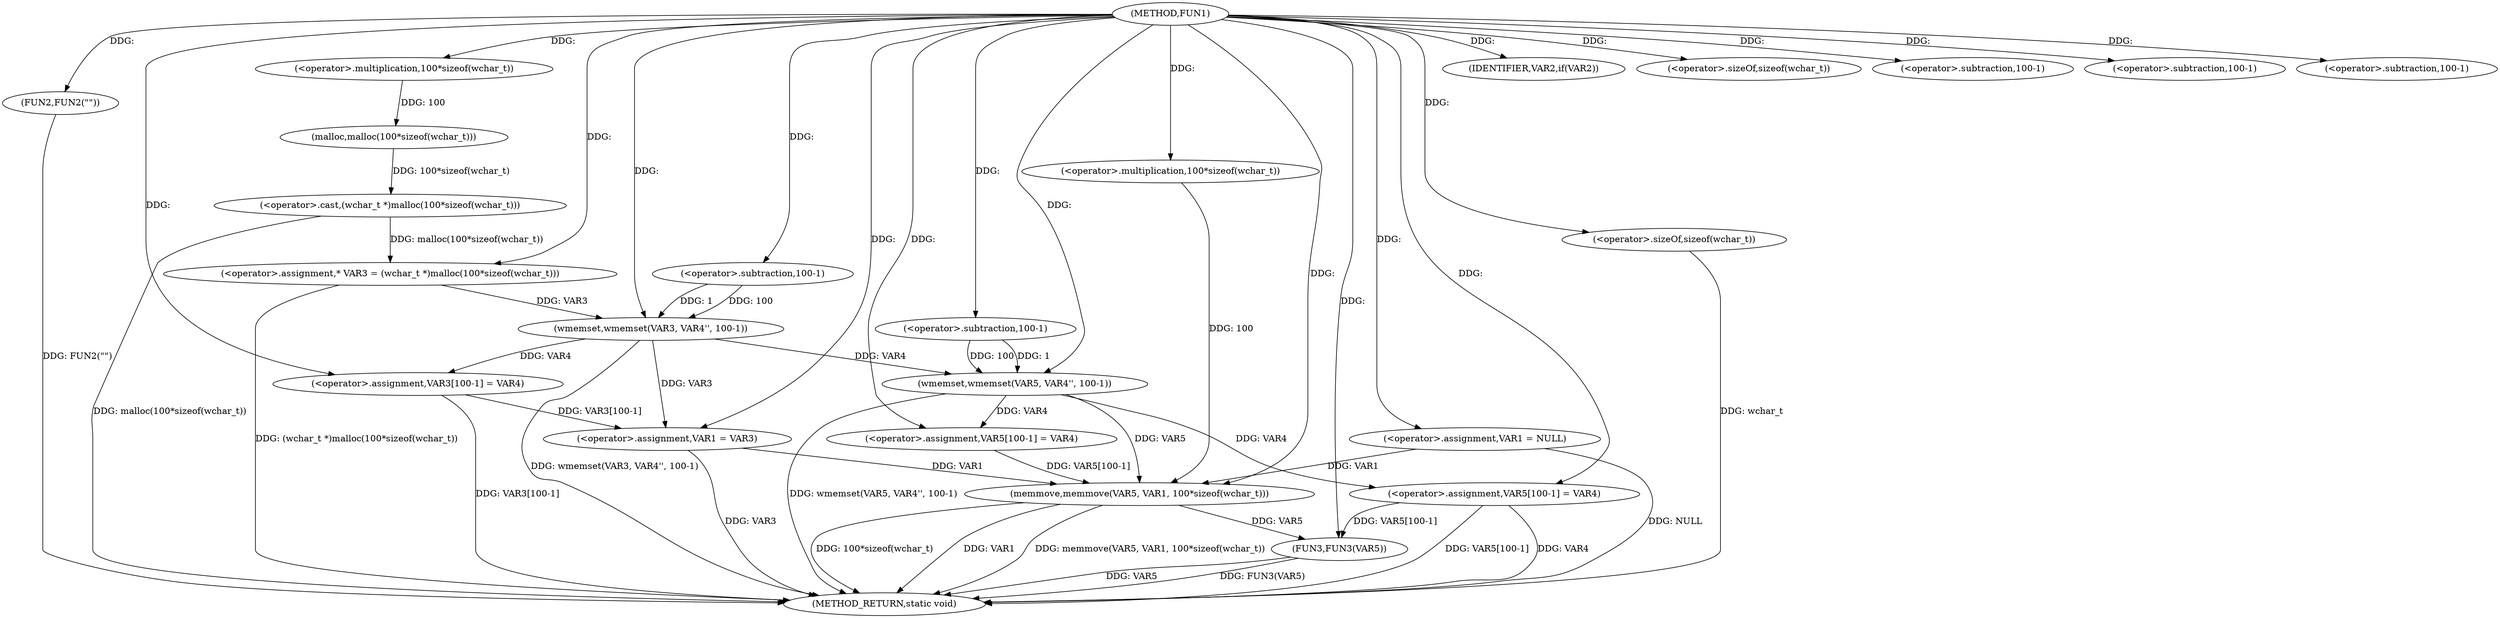 digraph FUN1 {  
"1000100" [label = "(METHOD,FUN1)" ]
"1000171" [label = "(METHOD_RETURN,static void)" ]
"1000103" [label = "(<operator>.assignment,VAR1 = NULL)" ]
"1000107" [label = "(IDENTIFIER,VAR2,if(VAR2))" ]
"1000109" [label = "(FUN2,FUN2(\"\"))" ]
"1000115" [label = "(<operator>.assignment,* VAR3 = (wchar_t *)malloc(100*sizeof(wchar_t)))" ]
"1000117" [label = "(<operator>.cast,(wchar_t *)malloc(100*sizeof(wchar_t)))" ]
"1000119" [label = "(malloc,malloc(100*sizeof(wchar_t)))" ]
"1000120" [label = "(<operator>.multiplication,100*sizeof(wchar_t))" ]
"1000122" [label = "(<operator>.sizeOf,sizeof(wchar_t))" ]
"1000124" [label = "(wmemset,wmemset(VAR3, VAR4'', 100-1))" ]
"1000127" [label = "(<operator>.subtraction,100-1)" ]
"1000130" [label = "(<operator>.assignment,VAR3[100-1] = VAR4)" ]
"1000133" [label = "(<operator>.subtraction,100-1)" ]
"1000137" [label = "(<operator>.assignment,VAR1 = VAR3)" ]
"1000142" [label = "(wmemset,wmemset(VAR5, VAR4'', 100-1))" ]
"1000145" [label = "(<operator>.subtraction,100-1)" ]
"1000148" [label = "(<operator>.assignment,VAR5[100-1] = VAR4)" ]
"1000151" [label = "(<operator>.subtraction,100-1)" ]
"1000155" [label = "(memmove,memmove(VAR5, VAR1, 100*sizeof(wchar_t)))" ]
"1000158" [label = "(<operator>.multiplication,100*sizeof(wchar_t))" ]
"1000160" [label = "(<operator>.sizeOf,sizeof(wchar_t))" ]
"1000162" [label = "(<operator>.assignment,VAR5[100-1] = VAR4)" ]
"1000165" [label = "(<operator>.subtraction,100-1)" ]
"1000169" [label = "(FUN3,FUN3(VAR5))" ]
  "1000115" -> "1000171"  [ label = "DDG: (wchar_t *)malloc(100*sizeof(wchar_t))"] 
  "1000142" -> "1000171"  [ label = "DDG: wmemset(VAR5, VAR4'', 100-1)"] 
  "1000169" -> "1000171"  [ label = "DDG: FUN3(VAR5)"] 
  "1000155" -> "1000171"  [ label = "DDG: VAR1"] 
  "1000103" -> "1000171"  [ label = "DDG: NULL"] 
  "1000137" -> "1000171"  [ label = "DDG: VAR3"] 
  "1000169" -> "1000171"  [ label = "DDG: VAR5"] 
  "1000117" -> "1000171"  [ label = "DDG: malloc(100*sizeof(wchar_t))"] 
  "1000160" -> "1000171"  [ label = "DDG: wchar_t"] 
  "1000162" -> "1000171"  [ label = "DDG: VAR4"] 
  "1000155" -> "1000171"  [ label = "DDG: memmove(VAR5, VAR1, 100*sizeof(wchar_t))"] 
  "1000155" -> "1000171"  [ label = "DDG: 100*sizeof(wchar_t)"] 
  "1000162" -> "1000171"  [ label = "DDG: VAR5[100-1]"] 
  "1000109" -> "1000171"  [ label = "DDG: FUN2(\"\")"] 
  "1000130" -> "1000171"  [ label = "DDG: VAR3[100-1]"] 
  "1000124" -> "1000171"  [ label = "DDG: wmemset(VAR3, VAR4'', 100-1)"] 
  "1000100" -> "1000103"  [ label = "DDG: "] 
  "1000100" -> "1000107"  [ label = "DDG: "] 
  "1000100" -> "1000109"  [ label = "DDG: "] 
  "1000117" -> "1000115"  [ label = "DDG: malloc(100*sizeof(wchar_t))"] 
  "1000100" -> "1000115"  [ label = "DDG: "] 
  "1000119" -> "1000117"  [ label = "DDG: 100*sizeof(wchar_t)"] 
  "1000120" -> "1000119"  [ label = "DDG: 100"] 
  "1000100" -> "1000120"  [ label = "DDG: "] 
  "1000100" -> "1000122"  [ label = "DDG: "] 
  "1000115" -> "1000124"  [ label = "DDG: VAR3"] 
  "1000100" -> "1000124"  [ label = "DDG: "] 
  "1000127" -> "1000124"  [ label = "DDG: 100"] 
  "1000127" -> "1000124"  [ label = "DDG: 1"] 
  "1000100" -> "1000127"  [ label = "DDG: "] 
  "1000124" -> "1000130"  [ label = "DDG: VAR4"] 
  "1000100" -> "1000130"  [ label = "DDG: "] 
  "1000100" -> "1000133"  [ label = "DDG: "] 
  "1000124" -> "1000137"  [ label = "DDG: VAR3"] 
  "1000130" -> "1000137"  [ label = "DDG: VAR3[100-1]"] 
  "1000100" -> "1000137"  [ label = "DDG: "] 
  "1000100" -> "1000142"  [ label = "DDG: "] 
  "1000124" -> "1000142"  [ label = "DDG: VAR4"] 
  "1000145" -> "1000142"  [ label = "DDG: 100"] 
  "1000145" -> "1000142"  [ label = "DDG: 1"] 
  "1000100" -> "1000145"  [ label = "DDG: "] 
  "1000142" -> "1000148"  [ label = "DDG: VAR4"] 
  "1000100" -> "1000148"  [ label = "DDG: "] 
  "1000100" -> "1000151"  [ label = "DDG: "] 
  "1000148" -> "1000155"  [ label = "DDG: VAR5[100-1]"] 
  "1000142" -> "1000155"  [ label = "DDG: VAR5"] 
  "1000100" -> "1000155"  [ label = "DDG: "] 
  "1000103" -> "1000155"  [ label = "DDG: VAR1"] 
  "1000137" -> "1000155"  [ label = "DDG: VAR1"] 
  "1000158" -> "1000155"  [ label = "DDG: 100"] 
  "1000100" -> "1000158"  [ label = "DDG: "] 
  "1000100" -> "1000160"  [ label = "DDG: "] 
  "1000100" -> "1000162"  [ label = "DDG: "] 
  "1000142" -> "1000162"  [ label = "DDG: VAR4"] 
  "1000100" -> "1000165"  [ label = "DDG: "] 
  "1000155" -> "1000169"  [ label = "DDG: VAR5"] 
  "1000162" -> "1000169"  [ label = "DDG: VAR5[100-1]"] 
  "1000100" -> "1000169"  [ label = "DDG: "] 
}
